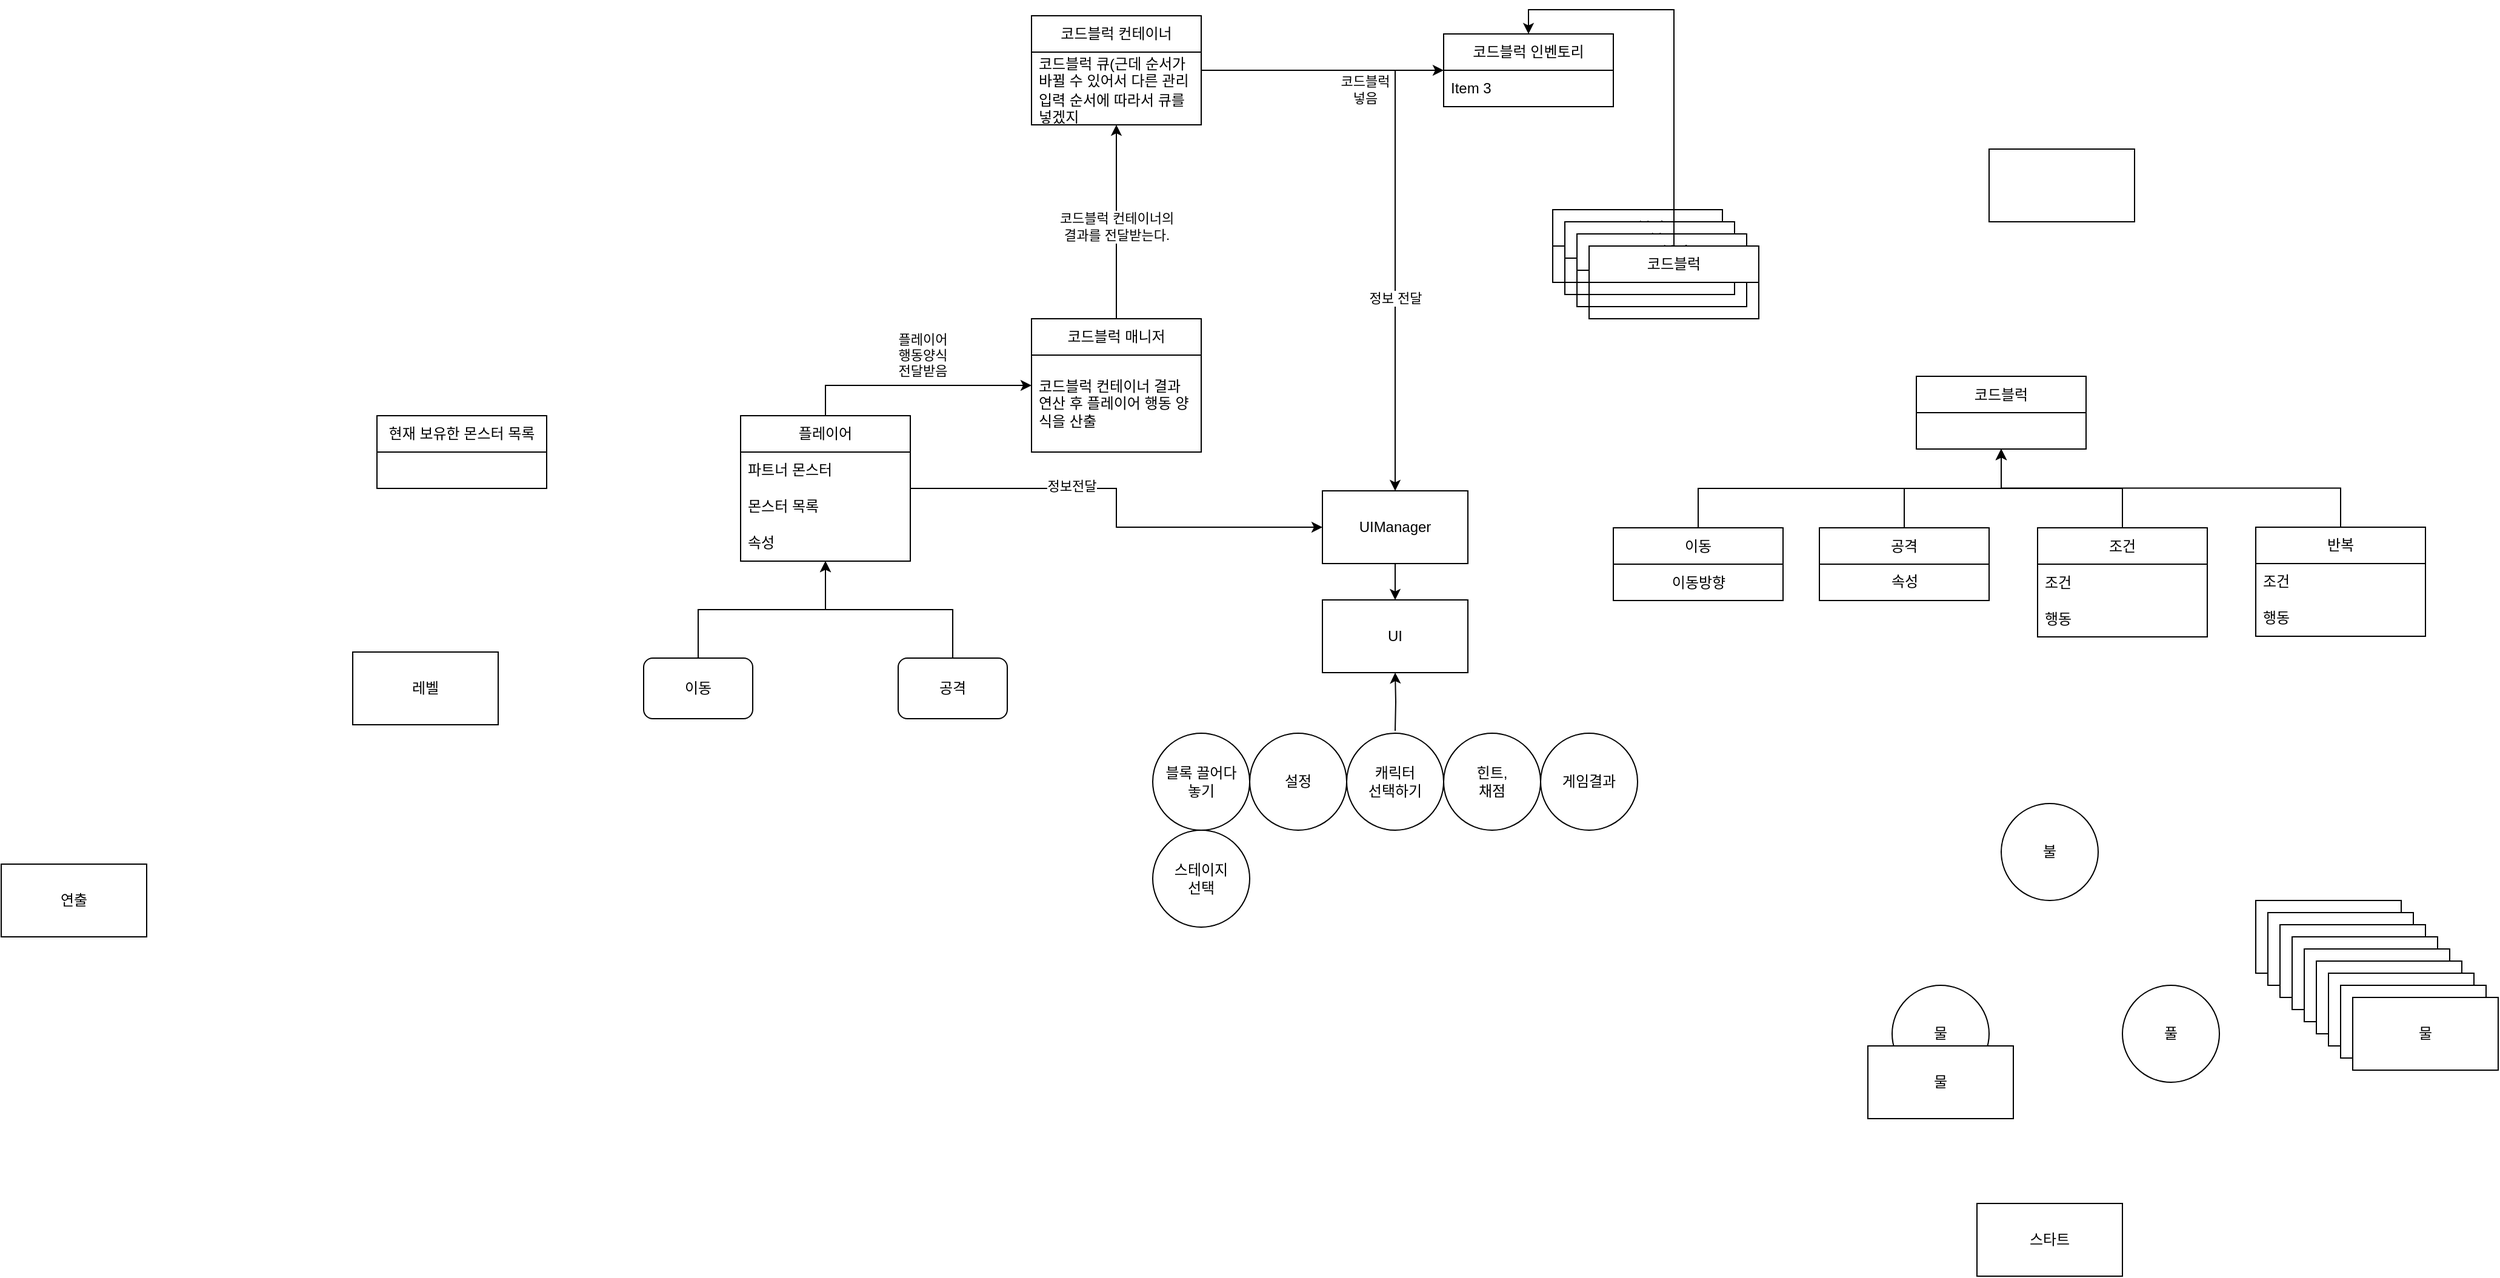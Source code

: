 <mxfile version="24.7.6">
  <diagram name="페이지-1" id="wMsTHO85GfH2o3mHVI5D">
    <mxGraphModel dx="2514" dy="868" grid="1" gridSize="10" guides="1" tooltips="1" connect="1" arrows="1" fold="1" page="1" pageScale="1" pageWidth="827" pageHeight="1169" math="0" shadow="0">
      <root>
        <mxCell id="0" />
        <mxCell id="1" parent="0" />
        <mxCell id="8Fbl0JBF0OxlYefqDnbC-3" value="UI" style="rounded=0;whiteSpace=wrap;html=1;" vertex="1" parent="1">
          <mxGeometry x="590" y="522" width="120" height="60" as="geometry" />
        </mxCell>
        <mxCell id="8Fbl0JBF0OxlYefqDnbC-4" value="레벨" style="rounded=0;whiteSpace=wrap;html=1;" vertex="1" parent="1">
          <mxGeometry x="-210" y="565" width="120" height="60" as="geometry" />
        </mxCell>
        <mxCell id="8Fbl0JBF0OxlYefqDnbC-5" value="연출" style="rounded=0;whiteSpace=wrap;html=1;" vertex="1" parent="1">
          <mxGeometry x="-500" y="740" width="120" height="60" as="geometry" />
        </mxCell>
        <mxCell id="8Fbl0JBF0OxlYefqDnbC-15" style="edgeStyle=orthogonalEdgeStyle;rounded=0;orthogonalLoop=1;jettySize=auto;html=1;" edge="1" parent="1" source="8Fbl0JBF0OxlYefqDnbC-6" target="8Fbl0JBF0OxlYefqDnbC-10">
          <mxGeometry relative="1" as="geometry" />
        </mxCell>
        <mxCell id="8Fbl0JBF0OxlYefqDnbC-6" value="이동" style="rounded=1;whiteSpace=wrap;html=1;" vertex="1" parent="1">
          <mxGeometry x="30" y="570" width="90" height="50" as="geometry" />
        </mxCell>
        <mxCell id="8Fbl0JBF0OxlYefqDnbC-16" style="edgeStyle=orthogonalEdgeStyle;rounded=0;orthogonalLoop=1;jettySize=auto;html=1;" edge="1" parent="1" source="8Fbl0JBF0OxlYefqDnbC-7" target="8Fbl0JBF0OxlYefqDnbC-10">
          <mxGeometry relative="1" as="geometry" />
        </mxCell>
        <mxCell id="8Fbl0JBF0OxlYefqDnbC-7" value="공격" style="rounded=1;whiteSpace=wrap;html=1;" vertex="1" parent="1">
          <mxGeometry x="240" y="570" width="90" height="50" as="geometry" />
        </mxCell>
        <mxCell id="8Fbl0JBF0OxlYefqDnbC-120" style="edgeStyle=orthogonalEdgeStyle;rounded=0;orthogonalLoop=1;jettySize=auto;html=1;entryX=0;entryY=0.5;entryDx=0;entryDy=0;" edge="1" parent="1" source="8Fbl0JBF0OxlYefqDnbC-10" target="8Fbl0JBF0OxlYefqDnbC-118">
          <mxGeometry relative="1" as="geometry" />
        </mxCell>
        <mxCell id="8Fbl0JBF0OxlYefqDnbC-123" value="정보전달" style="edgeLabel;html=1;align=center;verticalAlign=middle;resizable=0;points=[];" vertex="1" connectable="0" parent="8Fbl0JBF0OxlYefqDnbC-120">
          <mxGeometry x="-0.288" y="2" relative="1" as="geometry">
            <mxPoint as="offset" />
          </mxGeometry>
        </mxCell>
        <mxCell id="8Fbl0JBF0OxlYefqDnbC-10" value="플레이어" style="swimlane;fontStyle=0;childLayout=stackLayout;horizontal=1;startSize=30;horizontalStack=0;resizeParent=1;resizeParentMax=0;resizeLast=0;collapsible=1;marginBottom=0;whiteSpace=wrap;html=1;" vertex="1" parent="1">
          <mxGeometry x="110" y="370" width="140" height="120" as="geometry" />
        </mxCell>
        <mxCell id="8Fbl0JBF0OxlYefqDnbC-11" value="파트너 몬스터" style="text;strokeColor=none;fillColor=none;align=left;verticalAlign=middle;spacingLeft=4;spacingRight=4;overflow=hidden;points=[[0,0.5],[1,0.5]];portConstraint=eastwest;rotatable=0;whiteSpace=wrap;html=1;" vertex="1" parent="8Fbl0JBF0OxlYefqDnbC-10">
          <mxGeometry y="30" width="140" height="30" as="geometry" />
        </mxCell>
        <mxCell id="8Fbl0JBF0OxlYefqDnbC-12" value="몬스터 목록" style="text;strokeColor=none;fillColor=none;align=left;verticalAlign=middle;spacingLeft=4;spacingRight=4;overflow=hidden;points=[[0,0.5],[1,0.5]];portConstraint=eastwest;rotatable=0;whiteSpace=wrap;html=1;" vertex="1" parent="8Fbl0JBF0OxlYefqDnbC-10">
          <mxGeometry y="60" width="140" height="30" as="geometry" />
        </mxCell>
        <mxCell id="8Fbl0JBF0OxlYefqDnbC-19" value="속성" style="text;strokeColor=none;fillColor=none;align=left;verticalAlign=middle;spacingLeft=4;spacingRight=4;overflow=hidden;points=[[0,0.5],[1,0.5]];portConstraint=eastwest;rotatable=0;whiteSpace=wrap;html=1;" vertex="1" parent="8Fbl0JBF0OxlYefqDnbC-10">
          <mxGeometry y="90" width="140" height="30" as="geometry" />
        </mxCell>
        <mxCell id="8Fbl0JBF0OxlYefqDnbC-21" value="" style="edgeStyle=orthogonalEdgeStyle;rounded=0;orthogonalLoop=1;jettySize=auto;html=1;exitX=0.5;exitY=0;exitDx=0;exitDy=0;" edge="1" parent="1" source="8Fbl0JBF0OxlYefqDnbC-10" target="8Fbl0JBF0OxlYefqDnbC-44">
          <mxGeometry relative="1" as="geometry">
            <mxPoint x="310" y="400" as="sourcePoint" />
            <mxPoint x="360" y="320" as="targetPoint" />
          </mxGeometry>
        </mxCell>
        <mxCell id="8Fbl0JBF0OxlYefqDnbC-50" value="플레이어&lt;div&gt;행동양식&lt;/div&gt;&lt;div&gt;전달받음&lt;/div&gt;" style="edgeLabel;html=1;align=center;verticalAlign=middle;resizable=0;points=[];" vertex="1" connectable="0" parent="8Fbl0JBF0OxlYefqDnbC-21">
          <mxGeometry x="-0.2" y="-2" relative="1" as="geometry">
            <mxPoint x="27" y="-27" as="offset" />
          </mxGeometry>
        </mxCell>
        <mxCell id="8Fbl0JBF0OxlYefqDnbC-31" style="edgeStyle=orthogonalEdgeStyle;rounded=0;orthogonalLoop=1;jettySize=auto;html=1;exitX=0.5;exitY=0;exitDx=0;exitDy=0;entryX=0.5;entryY=1;entryDx=0;entryDy=0;entryPerimeter=0;" edge="1" parent="1" source="8Fbl0JBF0OxlYefqDnbC-44" target="8Fbl0JBF0OxlYefqDnbC-36">
          <mxGeometry relative="1" as="geometry">
            <mxPoint x="420" y="270" as="sourcePoint" />
            <mxPoint x="420" y="210" as="targetPoint" />
            <Array as="points">
              <mxPoint x="420" y="130" />
            </Array>
          </mxGeometry>
        </mxCell>
        <mxCell id="8Fbl0JBF0OxlYefqDnbC-48" value="코드블럭 컨테이너의&lt;div&gt;결과를 전달받는다.&lt;/div&gt;" style="edgeLabel;html=1;align=center;verticalAlign=middle;resizable=0;points=[];" vertex="1" connectable="0" parent="8Fbl0JBF0OxlYefqDnbC-31">
          <mxGeometry x="-0.1" y="1" relative="1" as="geometry">
            <mxPoint x="1" y="-4" as="offset" />
          </mxGeometry>
        </mxCell>
        <mxCell id="8Fbl0JBF0OxlYefqDnbC-22" value="코드블럭" style="swimlane;fontStyle=0;childLayout=stackLayout;horizontal=1;startSize=30;horizontalStack=0;resizeParent=1;resizeParentMax=0;resizeLast=0;collapsible=1;marginBottom=0;whiteSpace=wrap;html=1;" vertex="1" parent="1">
          <mxGeometry x="780" y="200" width="140" height="60" as="geometry" />
        </mxCell>
        <mxCell id="8Fbl0JBF0OxlYefqDnbC-26" value="코드블럭" style="swimlane;fontStyle=0;childLayout=stackLayout;horizontal=1;startSize=30;horizontalStack=0;resizeParent=1;resizeParentMax=0;resizeLast=0;collapsible=1;marginBottom=0;whiteSpace=wrap;html=1;" vertex="1" parent="1">
          <mxGeometry x="790" y="210" width="140" height="60" as="geometry" />
        </mxCell>
        <mxCell id="8Fbl0JBF0OxlYefqDnbC-27" value="코드블럭" style="swimlane;fontStyle=0;childLayout=stackLayout;horizontal=1;startSize=30;horizontalStack=0;resizeParent=1;resizeParentMax=0;resizeLast=0;collapsible=1;marginBottom=0;whiteSpace=wrap;html=1;" vertex="1" parent="1">
          <mxGeometry x="800" y="220" width="140" height="60" as="geometry" />
        </mxCell>
        <mxCell id="8Fbl0JBF0OxlYefqDnbC-42" style="edgeStyle=orthogonalEdgeStyle;rounded=0;orthogonalLoop=1;jettySize=auto;html=1;entryX=0.5;entryY=0;entryDx=0;entryDy=0;" edge="1" parent="1" source="8Fbl0JBF0OxlYefqDnbC-28" target="8Fbl0JBF0OxlYefqDnbC-38">
          <mxGeometry relative="1" as="geometry" />
        </mxCell>
        <mxCell id="8Fbl0JBF0OxlYefqDnbC-28" value="코드블럭" style="swimlane;fontStyle=0;childLayout=stackLayout;horizontal=1;startSize=30;horizontalStack=0;resizeParent=1;resizeParentMax=0;resizeLast=0;collapsible=1;marginBottom=0;whiteSpace=wrap;html=1;" vertex="1" parent="1">
          <mxGeometry x="810" y="230" width="140" height="60" as="geometry" />
        </mxCell>
        <mxCell id="8Fbl0JBF0OxlYefqDnbC-52" style="edgeStyle=orthogonalEdgeStyle;rounded=0;orthogonalLoop=1;jettySize=auto;html=1;" edge="1" parent="1" source="8Fbl0JBF0OxlYefqDnbC-34" target="8Fbl0JBF0OxlYefqDnbC-38">
          <mxGeometry relative="1" as="geometry" />
        </mxCell>
        <mxCell id="8Fbl0JBF0OxlYefqDnbC-53" value="코드블럭&lt;div&gt;넣음&lt;/div&gt;" style="edgeLabel;html=1;align=center;verticalAlign=middle;resizable=0;points=[];" vertex="1" connectable="0" parent="8Fbl0JBF0OxlYefqDnbC-52">
          <mxGeometry x="0.339" y="1" relative="1" as="geometry">
            <mxPoint x="1" y="17" as="offset" />
          </mxGeometry>
        </mxCell>
        <mxCell id="8Fbl0JBF0OxlYefqDnbC-119" style="edgeStyle=orthogonalEdgeStyle;rounded=0;orthogonalLoop=1;jettySize=auto;html=1;" edge="1" parent="1" source="8Fbl0JBF0OxlYefqDnbC-34" target="8Fbl0JBF0OxlYefqDnbC-118">
          <mxGeometry relative="1" as="geometry" />
        </mxCell>
        <mxCell id="8Fbl0JBF0OxlYefqDnbC-122" value="정보 전달" style="edgeLabel;html=1;align=center;verticalAlign=middle;resizable=0;points=[];" vertex="1" connectable="0" parent="8Fbl0JBF0OxlYefqDnbC-119">
          <mxGeometry x="0.373" relative="1" as="geometry">
            <mxPoint as="offset" />
          </mxGeometry>
        </mxCell>
        <mxCell id="8Fbl0JBF0OxlYefqDnbC-34" value="코드블럭 컨테이너" style="swimlane;fontStyle=0;childLayout=stackLayout;horizontal=1;startSize=30;horizontalStack=0;resizeParent=1;resizeParentMax=0;resizeLast=0;collapsible=1;marginBottom=0;whiteSpace=wrap;html=1;" vertex="1" parent="1">
          <mxGeometry x="350" y="40" width="140" height="90" as="geometry" />
        </mxCell>
        <mxCell id="8Fbl0JBF0OxlYefqDnbC-35" value="코드블럭 큐(근데 순서가 바뀔 수 있어서 다른 관리방법도 가능)" style="text;strokeColor=none;fillColor=none;align=left;verticalAlign=middle;spacingLeft=4;spacingRight=4;overflow=hidden;points=[[0,0.5],[1,0.5]];portConstraint=eastwest;rotatable=0;whiteSpace=wrap;html=1;" vertex="1" parent="8Fbl0JBF0OxlYefqDnbC-34">
          <mxGeometry y="30" width="140" height="30" as="geometry" />
        </mxCell>
        <mxCell id="8Fbl0JBF0OxlYefqDnbC-36" value="입력 순서에 따라서 큐를 넣겠지" style="text;strokeColor=none;fillColor=none;align=left;verticalAlign=middle;spacingLeft=4;spacingRight=4;overflow=hidden;points=[[0,0.5],[1,0.5]];portConstraint=eastwest;rotatable=0;whiteSpace=wrap;html=1;" vertex="1" parent="8Fbl0JBF0OxlYefqDnbC-34">
          <mxGeometry y="60" width="140" height="30" as="geometry" />
        </mxCell>
        <mxCell id="8Fbl0JBF0OxlYefqDnbC-38" value="코드블럭 인벤토리" style="swimlane;fontStyle=0;childLayout=stackLayout;horizontal=1;startSize=30;horizontalStack=0;resizeParent=1;resizeParentMax=0;resizeLast=0;collapsible=1;marginBottom=0;whiteSpace=wrap;html=1;" vertex="1" parent="1">
          <mxGeometry x="690" y="55" width="140" height="60" as="geometry" />
        </mxCell>
        <mxCell id="8Fbl0JBF0OxlYefqDnbC-41" value="Item 3" style="text;strokeColor=none;fillColor=none;align=left;verticalAlign=middle;spacingLeft=4;spacingRight=4;overflow=hidden;points=[[0,0.5],[1,0.5]];portConstraint=eastwest;rotatable=0;whiteSpace=wrap;html=1;" vertex="1" parent="8Fbl0JBF0OxlYefqDnbC-38">
          <mxGeometry y="30" width="140" height="30" as="geometry" />
        </mxCell>
        <mxCell id="8Fbl0JBF0OxlYefqDnbC-44" value="코드블럭 매니저" style="swimlane;fontStyle=0;childLayout=stackLayout;horizontal=1;startSize=30;horizontalStack=0;resizeParent=1;resizeParentMax=0;resizeLast=0;collapsible=1;marginBottom=0;whiteSpace=wrap;html=1;" vertex="1" parent="1">
          <mxGeometry x="350" y="290" width="140" height="110" as="geometry" />
        </mxCell>
        <mxCell id="8Fbl0JBF0OxlYefqDnbC-46" value="코드블럭 컨테이너 결과&lt;div&gt;연산 후 플레이어 행동 양식을 산출&lt;/div&gt;" style="text;strokeColor=none;fillColor=none;align=left;verticalAlign=middle;spacingLeft=4;spacingRight=4;overflow=hidden;points=[[0,0.5],[1,0.5]];portConstraint=eastwest;rotatable=0;whiteSpace=wrap;html=1;" vertex="1" parent="8Fbl0JBF0OxlYefqDnbC-44">
          <mxGeometry y="30" width="140" height="80" as="geometry" />
        </mxCell>
        <mxCell id="8Fbl0JBF0OxlYefqDnbC-54" value="현재 보유한 몬스터 목록" style="swimlane;fontStyle=0;childLayout=stackLayout;horizontal=1;startSize=30;horizontalStack=0;resizeParent=1;resizeParentMax=0;resizeLast=0;collapsible=1;marginBottom=0;whiteSpace=wrap;html=1;" vertex="1" parent="1">
          <mxGeometry x="-190" y="370" width="140" height="60" as="geometry" />
        </mxCell>
        <mxCell id="8Fbl0JBF0OxlYefqDnbC-67" value="코드블럭" style="swimlane;fontStyle=0;childLayout=stackLayout;horizontal=1;startSize=30;horizontalStack=0;resizeParent=1;resizeParentMax=0;resizeLast=0;collapsible=1;marginBottom=0;whiteSpace=wrap;html=1;" vertex="1" parent="1">
          <mxGeometry x="1080" y="337.5" width="140" height="60" as="geometry" />
        </mxCell>
        <mxCell id="8Fbl0JBF0OxlYefqDnbC-77" style="edgeStyle=orthogonalEdgeStyle;rounded=0;orthogonalLoop=1;jettySize=auto;html=1;" edge="1" parent="1" source="8Fbl0JBF0OxlYefqDnbC-86" target="8Fbl0JBF0OxlYefqDnbC-67">
          <mxGeometry relative="1" as="geometry">
            <mxPoint x="1240" y="462.5" as="sourcePoint" />
          </mxGeometry>
        </mxCell>
        <mxCell id="8Fbl0JBF0OxlYefqDnbC-75" style="edgeStyle=orthogonalEdgeStyle;rounded=0;orthogonalLoop=1;jettySize=auto;html=1;entryX=0.5;entryY=1;entryDx=0;entryDy=0;" edge="1" parent="1" source="8Fbl0JBF0OxlYefqDnbC-69" target="8Fbl0JBF0OxlYefqDnbC-67">
          <mxGeometry relative="1" as="geometry" />
        </mxCell>
        <mxCell id="8Fbl0JBF0OxlYefqDnbC-69" value="공격" style="swimlane;fontStyle=0;childLayout=stackLayout;horizontal=1;startSize=30;horizontalStack=0;resizeParent=1;resizeParentMax=0;resizeLast=0;collapsible=1;marginBottom=0;whiteSpace=wrap;html=1;" vertex="1" parent="1">
          <mxGeometry x="1000" y="462.5" width="140" height="60" as="geometry" />
        </mxCell>
        <mxCell id="8Fbl0JBF0OxlYefqDnbC-74" style="edgeStyle=orthogonalEdgeStyle;rounded=0;orthogonalLoop=1;jettySize=auto;html=1;exitX=0.5;exitY=0;exitDx=0;exitDy=0;entryX=0.5;entryY=1;entryDx=0;entryDy=0;" edge="1" parent="1" source="8Fbl0JBF0OxlYefqDnbC-70" target="8Fbl0JBF0OxlYefqDnbC-67">
          <mxGeometry relative="1" as="geometry" />
        </mxCell>
        <mxCell id="8Fbl0JBF0OxlYefqDnbC-70" value="이동" style="swimlane;fontStyle=0;childLayout=stackLayout;horizontal=1;startSize=30;horizontalStack=0;resizeParent=1;resizeParentMax=0;resizeLast=0;collapsible=1;marginBottom=0;whiteSpace=wrap;html=1;" vertex="1" parent="1">
          <mxGeometry x="830" y="462.5" width="140" height="60" as="geometry" />
        </mxCell>
        <mxCell id="8Fbl0JBF0OxlYefqDnbC-81" value="이동방향" style="text;html=1;align=center;verticalAlign=middle;resizable=0;points=[];autosize=1;strokeColor=none;fillColor=none;" vertex="1" parent="8Fbl0JBF0OxlYefqDnbC-70">
          <mxGeometry y="30" width="140" height="30" as="geometry" />
        </mxCell>
        <mxCell id="8Fbl0JBF0OxlYefqDnbC-78" style="edgeStyle=orthogonalEdgeStyle;rounded=0;orthogonalLoop=1;jettySize=auto;html=1;exitX=0.5;exitY=0;exitDx=0;exitDy=0;" edge="1" parent="1" source="8Fbl0JBF0OxlYefqDnbC-90" target="8Fbl0JBF0OxlYefqDnbC-67">
          <mxGeometry relative="1" as="geometry">
            <mxPoint x="1410" y="462.5" as="sourcePoint" />
          </mxGeometry>
        </mxCell>
        <mxCell id="8Fbl0JBF0OxlYefqDnbC-84" value="속성" style="text;html=1;align=center;verticalAlign=middle;resizable=0;points=[];autosize=1;strokeColor=none;fillColor=none;" vertex="1" parent="1">
          <mxGeometry x="1045" y="492" width="50" height="30" as="geometry" />
        </mxCell>
        <mxCell id="8Fbl0JBF0OxlYefqDnbC-86" value="조건" style="swimlane;fontStyle=0;childLayout=stackLayout;horizontal=1;startSize=30;horizontalStack=0;resizeParent=1;resizeParentMax=0;resizeLast=0;collapsible=1;marginBottom=0;whiteSpace=wrap;html=1;" vertex="1" parent="1">
          <mxGeometry x="1180" y="462.5" width="140" height="90" as="geometry" />
        </mxCell>
        <mxCell id="8Fbl0JBF0OxlYefqDnbC-87" value="조건" style="text;strokeColor=none;fillColor=none;align=left;verticalAlign=middle;spacingLeft=4;spacingRight=4;overflow=hidden;points=[[0,0.5],[1,0.5]];portConstraint=eastwest;rotatable=0;whiteSpace=wrap;html=1;" vertex="1" parent="8Fbl0JBF0OxlYefqDnbC-86">
          <mxGeometry y="30" width="140" height="30" as="geometry" />
        </mxCell>
        <mxCell id="8Fbl0JBF0OxlYefqDnbC-88" value="행동" style="text;strokeColor=none;fillColor=none;align=left;verticalAlign=middle;spacingLeft=4;spacingRight=4;overflow=hidden;points=[[0,0.5],[1,0.5]];portConstraint=eastwest;rotatable=0;whiteSpace=wrap;html=1;" vertex="1" parent="8Fbl0JBF0OxlYefqDnbC-86">
          <mxGeometry y="60" width="140" height="30" as="geometry" />
        </mxCell>
        <mxCell id="8Fbl0JBF0OxlYefqDnbC-90" value="반복" style="swimlane;fontStyle=0;childLayout=stackLayout;horizontal=1;startSize=30;horizontalStack=0;resizeParent=1;resizeParentMax=0;resizeLast=0;collapsible=1;marginBottom=0;whiteSpace=wrap;html=1;" vertex="1" parent="1">
          <mxGeometry x="1360" y="462" width="140" height="90" as="geometry" />
        </mxCell>
        <mxCell id="8Fbl0JBF0OxlYefqDnbC-91" value="조건" style="text;strokeColor=none;fillColor=none;align=left;verticalAlign=middle;spacingLeft=4;spacingRight=4;overflow=hidden;points=[[0,0.5],[1,0.5]];portConstraint=eastwest;rotatable=0;whiteSpace=wrap;html=1;" vertex="1" parent="8Fbl0JBF0OxlYefqDnbC-90">
          <mxGeometry y="30" width="140" height="30" as="geometry" />
        </mxCell>
        <mxCell id="8Fbl0JBF0OxlYefqDnbC-92" value="행동" style="text;strokeColor=none;fillColor=none;align=left;verticalAlign=middle;spacingLeft=4;spacingRight=4;overflow=hidden;points=[[0,0.5],[1,0.5]];portConstraint=eastwest;rotatable=0;whiteSpace=wrap;html=1;" vertex="1" parent="8Fbl0JBF0OxlYefqDnbC-90">
          <mxGeometry y="60" width="140" height="30" as="geometry" />
        </mxCell>
        <mxCell id="8Fbl0JBF0OxlYefqDnbC-93" value="" style="whiteSpace=wrap;html=1;" vertex="1" parent="1">
          <mxGeometry x="1140" y="150" width="120" height="60" as="geometry" />
        </mxCell>
        <mxCell id="8Fbl0JBF0OxlYefqDnbC-94" value="불" style="ellipse;whiteSpace=wrap;html=1;aspect=fixed;" vertex="1" parent="1">
          <mxGeometry x="1150" y="690" width="80" height="80" as="geometry" />
        </mxCell>
        <mxCell id="8Fbl0JBF0OxlYefqDnbC-95" value="물" style="ellipse;whiteSpace=wrap;html=1;aspect=fixed;" vertex="1" parent="1">
          <mxGeometry x="1060" y="840" width="80" height="80" as="geometry" />
        </mxCell>
        <mxCell id="8Fbl0JBF0OxlYefqDnbC-96" value="풀" style="ellipse;whiteSpace=wrap;html=1;aspect=fixed;" vertex="1" parent="1">
          <mxGeometry x="1250" y="840" width="80" height="80" as="geometry" />
        </mxCell>
        <mxCell id="8Fbl0JBF0OxlYefqDnbC-97" value="스타트" style="whiteSpace=wrap;html=1;" vertex="1" parent="1">
          <mxGeometry x="1130" y="1020" width="120" height="60" as="geometry" />
        </mxCell>
        <mxCell id="8Fbl0JBF0OxlYefqDnbC-98" value="" style="rounded=0;whiteSpace=wrap;html=1;" vertex="1" parent="1">
          <mxGeometry x="1360" y="770" width="120" height="60" as="geometry" />
        </mxCell>
        <mxCell id="8Fbl0JBF0OxlYefqDnbC-99" value="" style="rounded=0;whiteSpace=wrap;html=1;" vertex="1" parent="1">
          <mxGeometry x="1370" y="780" width="120" height="60" as="geometry" />
        </mxCell>
        <mxCell id="8Fbl0JBF0OxlYefqDnbC-100" value="" style="rounded=0;whiteSpace=wrap;html=1;" vertex="1" parent="1">
          <mxGeometry x="1380" y="790" width="120" height="60" as="geometry" />
        </mxCell>
        <mxCell id="8Fbl0JBF0OxlYefqDnbC-101" value="" style="rounded=0;whiteSpace=wrap;html=1;" vertex="1" parent="1">
          <mxGeometry x="1390" y="800" width="120" height="60" as="geometry" />
        </mxCell>
        <mxCell id="8Fbl0JBF0OxlYefqDnbC-102" value="" style="rounded=0;whiteSpace=wrap;html=1;" vertex="1" parent="1">
          <mxGeometry x="1400" y="810" width="120" height="60" as="geometry" />
        </mxCell>
        <mxCell id="8Fbl0JBF0OxlYefqDnbC-103" value="" style="rounded=0;whiteSpace=wrap;html=1;" vertex="1" parent="1">
          <mxGeometry x="1410" y="820" width="120" height="60" as="geometry" />
        </mxCell>
        <mxCell id="8Fbl0JBF0OxlYefqDnbC-104" value="" style="rounded=0;whiteSpace=wrap;html=1;" vertex="1" parent="1">
          <mxGeometry x="1420" y="830" width="120" height="60" as="geometry" />
        </mxCell>
        <mxCell id="8Fbl0JBF0OxlYefqDnbC-105" value="" style="rounded=0;whiteSpace=wrap;html=1;" vertex="1" parent="1">
          <mxGeometry x="1430" y="840" width="120" height="60" as="geometry" />
        </mxCell>
        <mxCell id="8Fbl0JBF0OxlYefqDnbC-106" value="물" style="rounded=0;whiteSpace=wrap;html=1;" vertex="1" parent="1">
          <mxGeometry x="1440" y="850" width="120" height="60" as="geometry" />
        </mxCell>
        <mxCell id="8Fbl0JBF0OxlYefqDnbC-107" value="물" style="rounded=0;whiteSpace=wrap;html=1;" vertex="1" parent="1">
          <mxGeometry x="1040" y="890" width="120" height="60" as="geometry" />
        </mxCell>
        <mxCell id="8Fbl0JBF0OxlYefqDnbC-108" value="블록 끌어다&lt;div&gt;놓기&lt;/div&gt;" style="ellipse;whiteSpace=wrap;html=1;aspect=fixed;" vertex="1" parent="1">
          <mxGeometry x="450" y="632" width="80" height="80" as="geometry" />
        </mxCell>
        <mxCell id="8Fbl0JBF0OxlYefqDnbC-112" style="edgeStyle=orthogonalEdgeStyle;rounded=0;orthogonalLoop=1;jettySize=auto;html=1;" edge="1" parent="1" target="8Fbl0JBF0OxlYefqDnbC-3">
          <mxGeometry relative="1" as="geometry">
            <mxPoint x="650" y="630" as="sourcePoint" />
          </mxGeometry>
        </mxCell>
        <mxCell id="8Fbl0JBF0OxlYefqDnbC-109" value="캐릭터&lt;div&gt;선택하기&lt;/div&gt;" style="ellipse;whiteSpace=wrap;html=1;aspect=fixed;" vertex="1" parent="1">
          <mxGeometry x="610" y="632" width="80" height="80" as="geometry" />
        </mxCell>
        <mxCell id="8Fbl0JBF0OxlYefqDnbC-113" value="힌트,&lt;div&gt;채점&lt;/div&gt;" style="ellipse;whiteSpace=wrap;html=1;aspect=fixed;" vertex="1" parent="1">
          <mxGeometry x="690" y="632" width="80" height="80" as="geometry" />
        </mxCell>
        <mxCell id="8Fbl0JBF0OxlYefqDnbC-115" value="설정" style="ellipse;whiteSpace=wrap;html=1;aspect=fixed;" vertex="1" parent="1">
          <mxGeometry x="530" y="632" width="80" height="80" as="geometry" />
        </mxCell>
        <mxCell id="8Fbl0JBF0OxlYefqDnbC-116" value="게임결과" style="ellipse;whiteSpace=wrap;html=1;aspect=fixed;" vertex="1" parent="1">
          <mxGeometry x="770" y="632" width="80" height="80" as="geometry" />
        </mxCell>
        <mxCell id="8Fbl0JBF0OxlYefqDnbC-117" value="스테이지&lt;div&gt;선택&lt;/div&gt;" style="ellipse;whiteSpace=wrap;html=1;aspect=fixed;" vertex="1" parent="1">
          <mxGeometry x="450" y="712" width="80" height="80" as="geometry" />
        </mxCell>
        <mxCell id="8Fbl0JBF0OxlYefqDnbC-121" style="edgeStyle=orthogonalEdgeStyle;rounded=0;orthogonalLoop=1;jettySize=auto;html=1;" edge="1" parent="1" source="8Fbl0JBF0OxlYefqDnbC-118" target="8Fbl0JBF0OxlYefqDnbC-3">
          <mxGeometry relative="1" as="geometry" />
        </mxCell>
        <mxCell id="8Fbl0JBF0OxlYefqDnbC-118" value="UIManager" style="rounded=0;whiteSpace=wrap;html=1;" vertex="1" parent="1">
          <mxGeometry x="590" y="432" width="120" height="60" as="geometry" />
        </mxCell>
      </root>
    </mxGraphModel>
  </diagram>
</mxfile>
